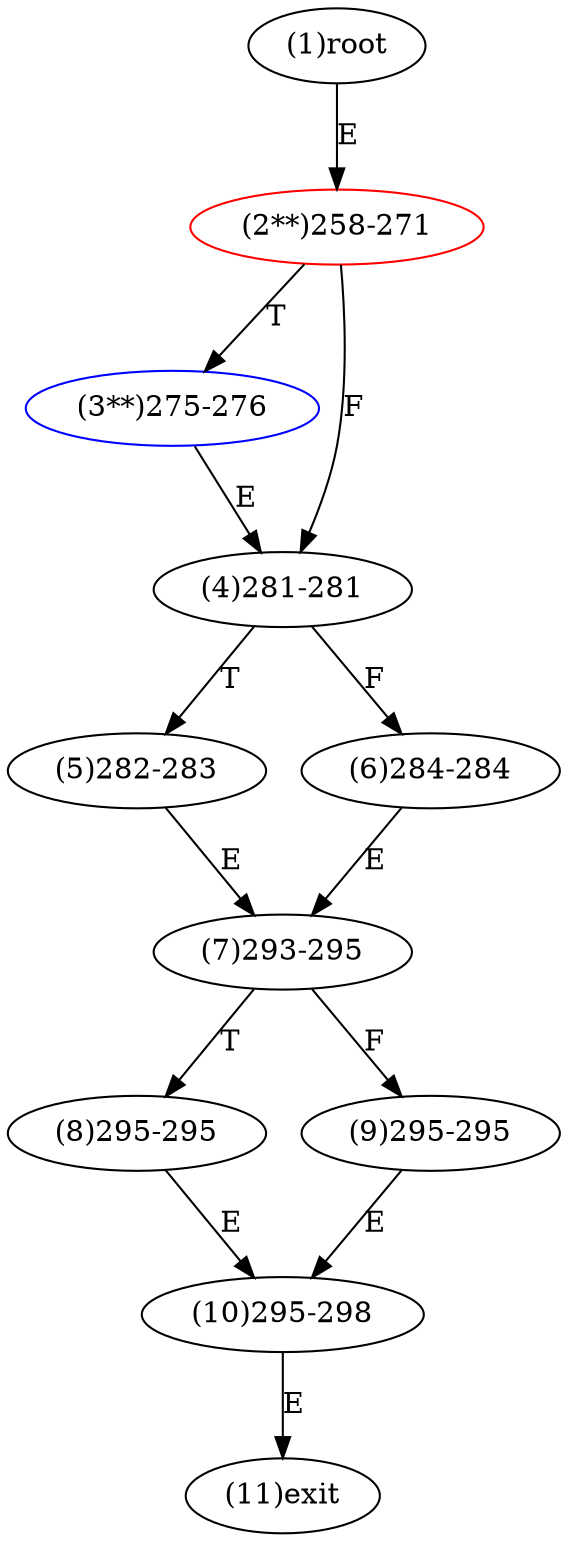 digraph "" { 
1[ label="(1)root"];
2[ label="(2**)258-271",color=red];
3[ label="(3**)275-276",color=blue];
4[ label="(4)281-281"];
5[ label="(5)282-283"];
6[ label="(6)284-284"];
7[ label="(7)293-295"];
8[ label="(8)295-295"];
9[ label="(9)295-295"];
10[ label="(10)295-298"];
11[ label="(11)exit"];
1->2[ label="E"];
2->4[ label="F"];
2->3[ label="T"];
3->4[ label="E"];
4->6[ label="F"];
4->5[ label="T"];
5->7[ label="E"];
6->7[ label="E"];
7->9[ label="F"];
7->8[ label="T"];
8->10[ label="E"];
9->10[ label="E"];
10->11[ label="E"];
}